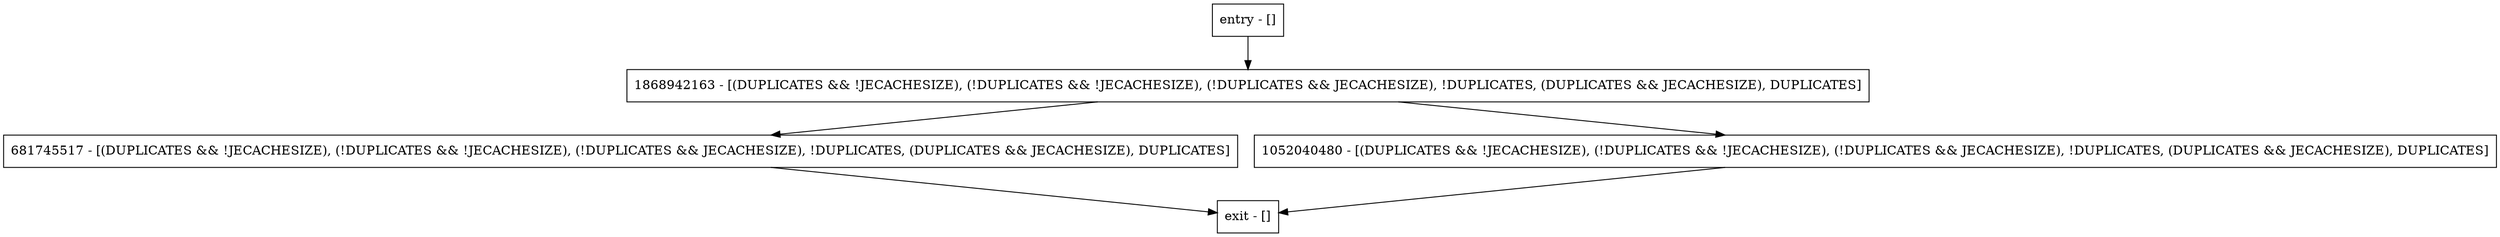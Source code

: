 digraph getDbType {
node [shape=record];
681745517 [label="681745517 - [(DUPLICATES && !JECACHESIZE), (!DUPLICATES && !JECACHESIZE), (!DUPLICATES && JECACHESIZE), !DUPLICATES, (DUPLICATES && JECACHESIZE), DUPLICATES]"];
entry [label="entry - []"];
exit [label="exit - []"];
1052040480 [label="1052040480 - [(DUPLICATES && !JECACHESIZE), (!DUPLICATES && !JECACHESIZE), (!DUPLICATES && JECACHESIZE), !DUPLICATES, (DUPLICATES && JECACHESIZE), DUPLICATES]"];
1868942163 [label="1868942163 - [(DUPLICATES && !JECACHESIZE), (!DUPLICATES && !JECACHESIZE), (!DUPLICATES && JECACHESIZE), !DUPLICATES, (DUPLICATES && JECACHESIZE), DUPLICATES]"];
entry;
exit;
681745517 -> exit;
entry -> 1868942163;
1052040480 -> exit;
1868942163 -> 681745517;
1868942163 -> 1052040480;
}
